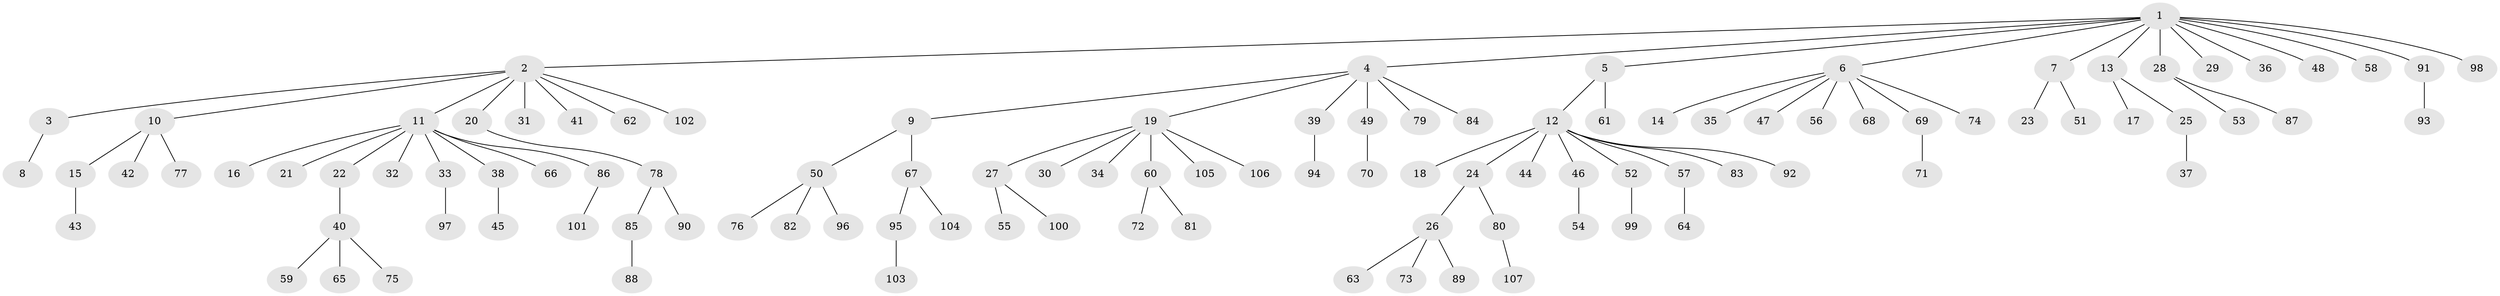 // coarse degree distribution, {12: 0.0125, 16: 0.0125, 2: 0.15, 8: 0.0125, 7: 0.0125, 1: 0.6875, 3: 0.0875, 9: 0.0125, 6: 0.0125}
// Generated by graph-tools (version 1.1) at 2025/23/03/03/25 07:23:51]
// undirected, 107 vertices, 106 edges
graph export_dot {
graph [start="1"]
  node [color=gray90,style=filled];
  1;
  2;
  3;
  4;
  5;
  6;
  7;
  8;
  9;
  10;
  11;
  12;
  13;
  14;
  15;
  16;
  17;
  18;
  19;
  20;
  21;
  22;
  23;
  24;
  25;
  26;
  27;
  28;
  29;
  30;
  31;
  32;
  33;
  34;
  35;
  36;
  37;
  38;
  39;
  40;
  41;
  42;
  43;
  44;
  45;
  46;
  47;
  48;
  49;
  50;
  51;
  52;
  53;
  54;
  55;
  56;
  57;
  58;
  59;
  60;
  61;
  62;
  63;
  64;
  65;
  66;
  67;
  68;
  69;
  70;
  71;
  72;
  73;
  74;
  75;
  76;
  77;
  78;
  79;
  80;
  81;
  82;
  83;
  84;
  85;
  86;
  87;
  88;
  89;
  90;
  91;
  92;
  93;
  94;
  95;
  96;
  97;
  98;
  99;
  100;
  101;
  102;
  103;
  104;
  105;
  106;
  107;
  1 -- 2;
  1 -- 4;
  1 -- 5;
  1 -- 6;
  1 -- 7;
  1 -- 13;
  1 -- 28;
  1 -- 29;
  1 -- 36;
  1 -- 48;
  1 -- 58;
  1 -- 91;
  1 -- 98;
  2 -- 3;
  2 -- 10;
  2 -- 11;
  2 -- 20;
  2 -- 31;
  2 -- 41;
  2 -- 62;
  2 -- 102;
  3 -- 8;
  4 -- 9;
  4 -- 19;
  4 -- 39;
  4 -- 49;
  4 -- 79;
  4 -- 84;
  5 -- 12;
  5 -- 61;
  6 -- 14;
  6 -- 35;
  6 -- 47;
  6 -- 56;
  6 -- 68;
  6 -- 69;
  6 -- 74;
  7 -- 23;
  7 -- 51;
  9 -- 50;
  9 -- 67;
  10 -- 15;
  10 -- 42;
  10 -- 77;
  11 -- 16;
  11 -- 21;
  11 -- 22;
  11 -- 32;
  11 -- 33;
  11 -- 38;
  11 -- 66;
  11 -- 86;
  12 -- 18;
  12 -- 24;
  12 -- 44;
  12 -- 46;
  12 -- 52;
  12 -- 57;
  12 -- 83;
  12 -- 92;
  13 -- 17;
  13 -- 25;
  15 -- 43;
  19 -- 27;
  19 -- 30;
  19 -- 34;
  19 -- 60;
  19 -- 105;
  19 -- 106;
  20 -- 78;
  22 -- 40;
  24 -- 26;
  24 -- 80;
  25 -- 37;
  26 -- 63;
  26 -- 73;
  26 -- 89;
  27 -- 55;
  27 -- 100;
  28 -- 53;
  28 -- 87;
  33 -- 97;
  38 -- 45;
  39 -- 94;
  40 -- 59;
  40 -- 65;
  40 -- 75;
  46 -- 54;
  49 -- 70;
  50 -- 76;
  50 -- 82;
  50 -- 96;
  52 -- 99;
  57 -- 64;
  60 -- 72;
  60 -- 81;
  67 -- 95;
  67 -- 104;
  69 -- 71;
  78 -- 85;
  78 -- 90;
  80 -- 107;
  85 -- 88;
  86 -- 101;
  91 -- 93;
  95 -- 103;
}
